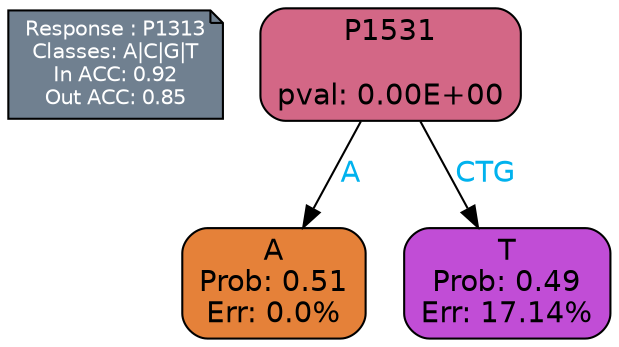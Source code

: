 digraph Tree {
node [shape=box, style="filled, rounded", color="black", fontname=helvetica] ;
graph [ranksep=equally, splines=polylines, bgcolor=transparent, dpi=600] ;
edge [fontname=helvetica] ;
LEGEND [label="Response : P1313
Classes: A|C|G|T
In ACC: 0.92
Out ACC: 0.85
",shape=note,align=left,style=filled,fillcolor="slategray",fontcolor="white",fontsize=10];1 [label="P1531

pval: 0.00E+00", fillcolor="#d36786"] ;
2 [label="A
Prob: 0.51
Err: 0.0%", fillcolor="#e58139"] ;
3 [label="T
Prob: 0.49
Err: 17.14%", fillcolor="#c14dd6"] ;
1 -> 2 [label="A",fontcolor=deepskyblue2] ;
1 -> 3 [label="CTG",fontcolor=deepskyblue2] ;
{rank = same; 2;3;}{rank = same; LEGEND;1;}}